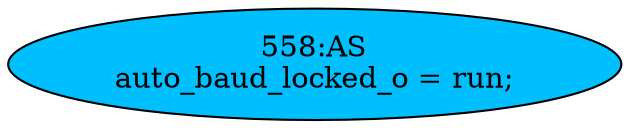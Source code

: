 strict digraph "" {
	node [label="\N"];
	"558:AS"	 [ast="<pyverilog.vparser.ast.Assign object at 0x7f788174dc90>",
		def_var="['auto_baud_locked_o']",
		fillcolor=deepskyblue,
		label="558:AS
auto_baud_locked_o = run;",
		statements="[]",
		style=filled,
		typ=Assign,
		use_var="['run']"];
}
